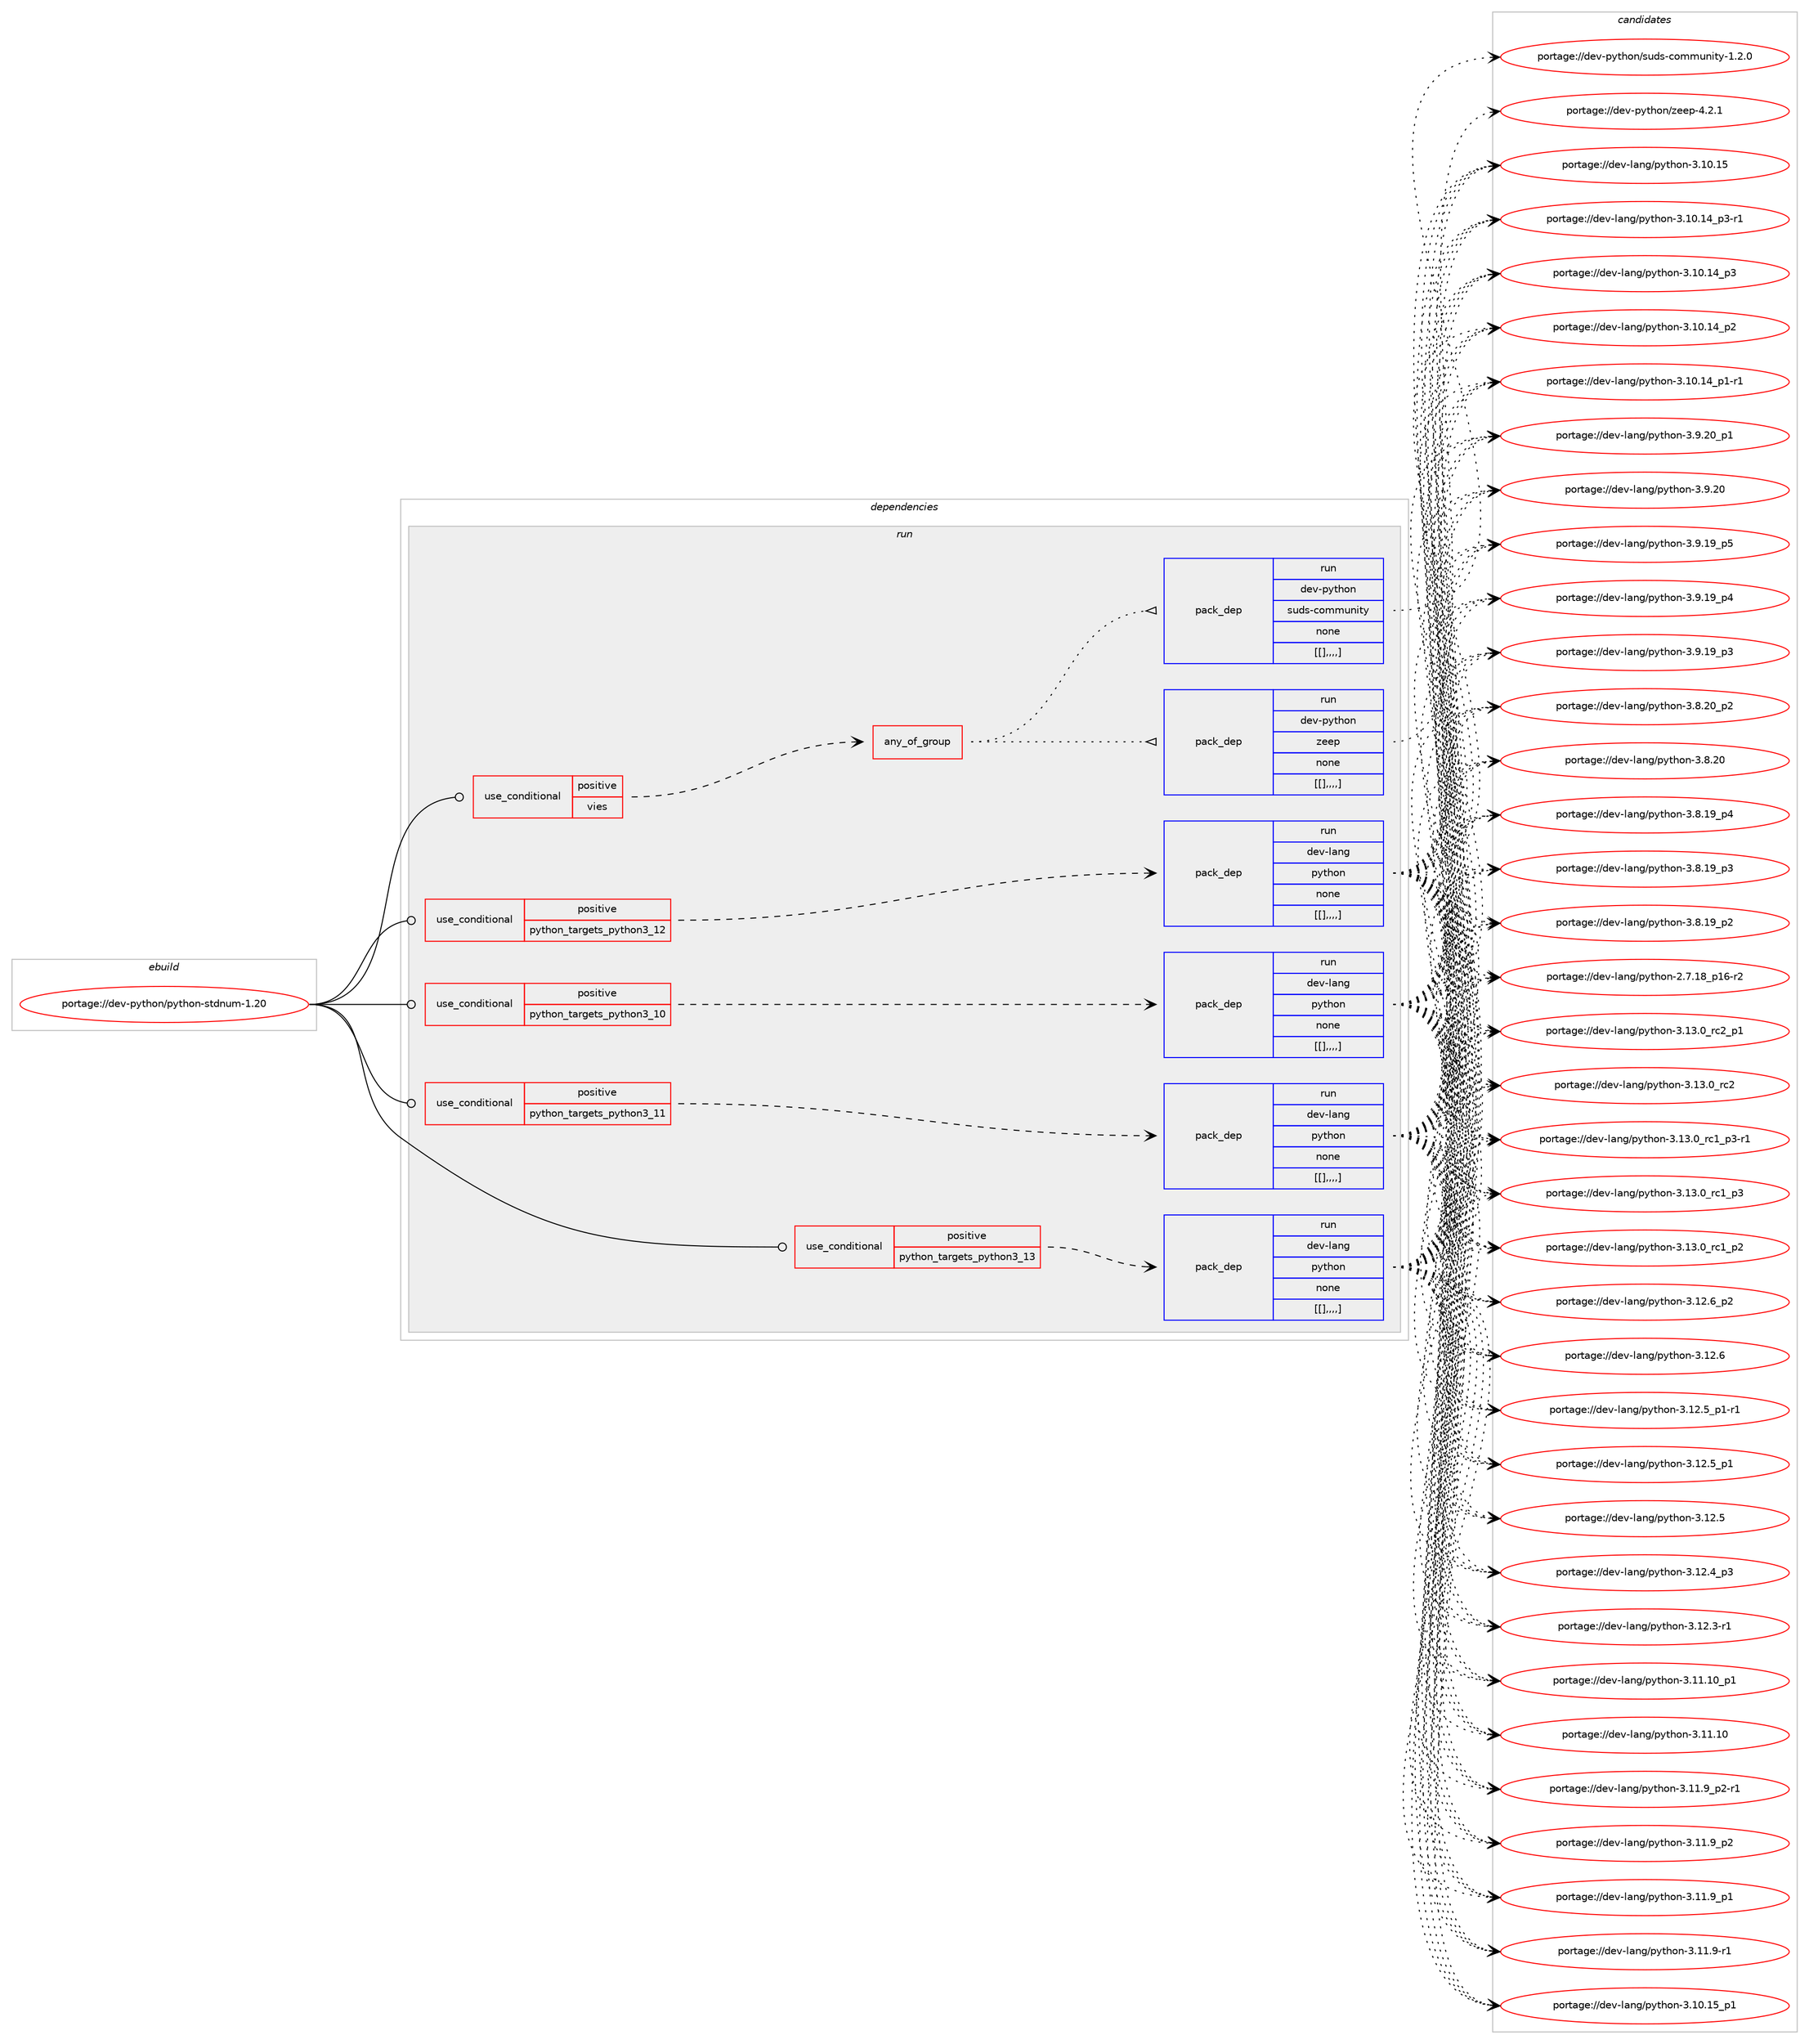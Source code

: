 digraph prolog {

# *************
# Graph options
# *************

newrank=true;
concentrate=true;
compound=true;
graph [rankdir=LR,fontname=Helvetica,fontsize=10,ranksep=1.5];#, ranksep=2.5, nodesep=0.2];
edge  [arrowhead=vee];
node  [fontname=Helvetica,fontsize=10];

# **********
# The ebuild
# **********

subgraph cluster_leftcol {
color=gray;
label=<<i>ebuild</i>>;
id [label="portage://dev-python/python-stdnum-1.20", color=red, width=4, href="../dev-python/python-stdnum-1.20.svg"];
}

# ****************
# The dependencies
# ****************

subgraph cluster_midcol {
color=gray;
label=<<i>dependencies</i>>;
subgraph cluster_compile {
fillcolor="#eeeeee";
style=filled;
label=<<i>compile</i>>;
}
subgraph cluster_compileandrun {
fillcolor="#eeeeee";
style=filled;
label=<<i>compile and run</i>>;
}
subgraph cluster_run {
fillcolor="#eeeeee";
style=filled;
label=<<i>run</i>>;
subgraph cond40058 {
dependency163539 [label=<<TABLE BORDER="0" CELLBORDER="1" CELLSPACING="0" CELLPADDING="4"><TR><TD ROWSPAN="3" CELLPADDING="10">use_conditional</TD></TR><TR><TD>positive</TD></TR><TR><TD>python_targets_python3_10</TD></TR></TABLE>>, shape=none, color=red];
subgraph pack122227 {
dependency163540 [label=<<TABLE BORDER="0" CELLBORDER="1" CELLSPACING="0" CELLPADDING="4" WIDTH="220"><TR><TD ROWSPAN="6" CELLPADDING="30">pack_dep</TD></TR><TR><TD WIDTH="110">run</TD></TR><TR><TD>dev-lang</TD></TR><TR><TD>python</TD></TR><TR><TD>none</TD></TR><TR><TD>[[],,,,]</TD></TR></TABLE>>, shape=none, color=blue];
}
dependency163539:e -> dependency163540:w [weight=20,style="dashed",arrowhead="vee"];
}
id:e -> dependency163539:w [weight=20,style="solid",arrowhead="odot"];
subgraph cond40059 {
dependency163541 [label=<<TABLE BORDER="0" CELLBORDER="1" CELLSPACING="0" CELLPADDING="4"><TR><TD ROWSPAN="3" CELLPADDING="10">use_conditional</TD></TR><TR><TD>positive</TD></TR><TR><TD>python_targets_python3_11</TD></TR></TABLE>>, shape=none, color=red];
subgraph pack122228 {
dependency163542 [label=<<TABLE BORDER="0" CELLBORDER="1" CELLSPACING="0" CELLPADDING="4" WIDTH="220"><TR><TD ROWSPAN="6" CELLPADDING="30">pack_dep</TD></TR><TR><TD WIDTH="110">run</TD></TR><TR><TD>dev-lang</TD></TR><TR><TD>python</TD></TR><TR><TD>none</TD></TR><TR><TD>[[],,,,]</TD></TR></TABLE>>, shape=none, color=blue];
}
dependency163541:e -> dependency163542:w [weight=20,style="dashed",arrowhead="vee"];
}
id:e -> dependency163541:w [weight=20,style="solid",arrowhead="odot"];
subgraph cond40060 {
dependency163543 [label=<<TABLE BORDER="0" CELLBORDER="1" CELLSPACING="0" CELLPADDING="4"><TR><TD ROWSPAN="3" CELLPADDING="10">use_conditional</TD></TR><TR><TD>positive</TD></TR><TR><TD>python_targets_python3_12</TD></TR></TABLE>>, shape=none, color=red];
subgraph pack122229 {
dependency163544 [label=<<TABLE BORDER="0" CELLBORDER="1" CELLSPACING="0" CELLPADDING="4" WIDTH="220"><TR><TD ROWSPAN="6" CELLPADDING="30">pack_dep</TD></TR><TR><TD WIDTH="110">run</TD></TR><TR><TD>dev-lang</TD></TR><TR><TD>python</TD></TR><TR><TD>none</TD></TR><TR><TD>[[],,,,]</TD></TR></TABLE>>, shape=none, color=blue];
}
dependency163543:e -> dependency163544:w [weight=20,style="dashed",arrowhead="vee"];
}
id:e -> dependency163543:w [weight=20,style="solid",arrowhead="odot"];
subgraph cond40061 {
dependency163545 [label=<<TABLE BORDER="0" CELLBORDER="1" CELLSPACING="0" CELLPADDING="4"><TR><TD ROWSPAN="3" CELLPADDING="10">use_conditional</TD></TR><TR><TD>positive</TD></TR><TR><TD>python_targets_python3_13</TD></TR></TABLE>>, shape=none, color=red];
subgraph pack122230 {
dependency163546 [label=<<TABLE BORDER="0" CELLBORDER="1" CELLSPACING="0" CELLPADDING="4" WIDTH="220"><TR><TD ROWSPAN="6" CELLPADDING="30">pack_dep</TD></TR><TR><TD WIDTH="110">run</TD></TR><TR><TD>dev-lang</TD></TR><TR><TD>python</TD></TR><TR><TD>none</TD></TR><TR><TD>[[],,,,]</TD></TR></TABLE>>, shape=none, color=blue];
}
dependency163545:e -> dependency163546:w [weight=20,style="dashed",arrowhead="vee"];
}
id:e -> dependency163545:w [weight=20,style="solid",arrowhead="odot"];
subgraph cond40062 {
dependency163547 [label=<<TABLE BORDER="0" CELLBORDER="1" CELLSPACING="0" CELLPADDING="4"><TR><TD ROWSPAN="3" CELLPADDING="10">use_conditional</TD></TR><TR><TD>positive</TD></TR><TR><TD>vies</TD></TR></TABLE>>, shape=none, color=red];
subgraph any1104 {
dependency163548 [label=<<TABLE BORDER="0" CELLBORDER="1" CELLSPACING="0" CELLPADDING="4"><TR><TD CELLPADDING="10">any_of_group</TD></TR></TABLE>>, shape=none, color=red];subgraph pack122231 {
dependency163549 [label=<<TABLE BORDER="0" CELLBORDER="1" CELLSPACING="0" CELLPADDING="4" WIDTH="220"><TR><TD ROWSPAN="6" CELLPADDING="30">pack_dep</TD></TR><TR><TD WIDTH="110">run</TD></TR><TR><TD>dev-python</TD></TR><TR><TD>zeep</TD></TR><TR><TD>none</TD></TR><TR><TD>[[],,,,]</TD></TR></TABLE>>, shape=none, color=blue];
}
dependency163548:e -> dependency163549:w [weight=20,style="dotted",arrowhead="oinv"];
subgraph pack122232 {
dependency163550 [label=<<TABLE BORDER="0" CELLBORDER="1" CELLSPACING="0" CELLPADDING="4" WIDTH="220"><TR><TD ROWSPAN="6" CELLPADDING="30">pack_dep</TD></TR><TR><TD WIDTH="110">run</TD></TR><TR><TD>dev-python</TD></TR><TR><TD>suds-community</TD></TR><TR><TD>none</TD></TR><TR><TD>[[],,,,]</TD></TR></TABLE>>, shape=none, color=blue];
}
dependency163548:e -> dependency163550:w [weight=20,style="dotted",arrowhead="oinv"];
}
dependency163547:e -> dependency163548:w [weight=20,style="dashed",arrowhead="vee"];
}
id:e -> dependency163547:w [weight=20,style="solid",arrowhead="odot"];
}
}

# **************
# The candidates
# **************

subgraph cluster_choices {
rank=same;
color=gray;
label=<<i>candidates</i>>;

subgraph choice122227 {
color=black;
nodesep=1;
choice100101118451089711010347112121116104111110455146495146489511499509511249 [label="portage://dev-lang/python-3.13.0_rc2_p1", color=red, width=4,href="../dev-lang/python-3.13.0_rc2_p1.svg"];
choice10010111845108971101034711212111610411111045514649514648951149950 [label="portage://dev-lang/python-3.13.0_rc2", color=red, width=4,href="../dev-lang/python-3.13.0_rc2.svg"];
choice1001011184510897110103471121211161041111104551464951464895114994995112514511449 [label="portage://dev-lang/python-3.13.0_rc1_p3-r1", color=red, width=4,href="../dev-lang/python-3.13.0_rc1_p3-r1.svg"];
choice100101118451089711010347112121116104111110455146495146489511499499511251 [label="portage://dev-lang/python-3.13.0_rc1_p3", color=red, width=4,href="../dev-lang/python-3.13.0_rc1_p3.svg"];
choice100101118451089711010347112121116104111110455146495146489511499499511250 [label="portage://dev-lang/python-3.13.0_rc1_p2", color=red, width=4,href="../dev-lang/python-3.13.0_rc1_p2.svg"];
choice100101118451089711010347112121116104111110455146495046549511250 [label="portage://dev-lang/python-3.12.6_p2", color=red, width=4,href="../dev-lang/python-3.12.6_p2.svg"];
choice10010111845108971101034711212111610411111045514649504654 [label="portage://dev-lang/python-3.12.6", color=red, width=4,href="../dev-lang/python-3.12.6.svg"];
choice1001011184510897110103471121211161041111104551464950465395112494511449 [label="portage://dev-lang/python-3.12.5_p1-r1", color=red, width=4,href="../dev-lang/python-3.12.5_p1-r1.svg"];
choice100101118451089711010347112121116104111110455146495046539511249 [label="portage://dev-lang/python-3.12.5_p1", color=red, width=4,href="../dev-lang/python-3.12.5_p1.svg"];
choice10010111845108971101034711212111610411111045514649504653 [label="portage://dev-lang/python-3.12.5", color=red, width=4,href="../dev-lang/python-3.12.5.svg"];
choice100101118451089711010347112121116104111110455146495046529511251 [label="portage://dev-lang/python-3.12.4_p3", color=red, width=4,href="../dev-lang/python-3.12.4_p3.svg"];
choice100101118451089711010347112121116104111110455146495046514511449 [label="portage://dev-lang/python-3.12.3-r1", color=red, width=4,href="../dev-lang/python-3.12.3-r1.svg"];
choice10010111845108971101034711212111610411111045514649494649489511249 [label="portage://dev-lang/python-3.11.10_p1", color=red, width=4,href="../dev-lang/python-3.11.10_p1.svg"];
choice1001011184510897110103471121211161041111104551464949464948 [label="portage://dev-lang/python-3.11.10", color=red, width=4,href="../dev-lang/python-3.11.10.svg"];
choice1001011184510897110103471121211161041111104551464949465795112504511449 [label="portage://dev-lang/python-3.11.9_p2-r1", color=red, width=4,href="../dev-lang/python-3.11.9_p2-r1.svg"];
choice100101118451089711010347112121116104111110455146494946579511250 [label="portage://dev-lang/python-3.11.9_p2", color=red, width=4,href="../dev-lang/python-3.11.9_p2.svg"];
choice100101118451089711010347112121116104111110455146494946579511249 [label="portage://dev-lang/python-3.11.9_p1", color=red, width=4,href="../dev-lang/python-3.11.9_p1.svg"];
choice100101118451089711010347112121116104111110455146494946574511449 [label="portage://dev-lang/python-3.11.9-r1", color=red, width=4,href="../dev-lang/python-3.11.9-r1.svg"];
choice10010111845108971101034711212111610411111045514649484649539511249 [label="portage://dev-lang/python-3.10.15_p1", color=red, width=4,href="../dev-lang/python-3.10.15_p1.svg"];
choice1001011184510897110103471121211161041111104551464948464953 [label="portage://dev-lang/python-3.10.15", color=red, width=4,href="../dev-lang/python-3.10.15.svg"];
choice100101118451089711010347112121116104111110455146494846495295112514511449 [label="portage://dev-lang/python-3.10.14_p3-r1", color=red, width=4,href="../dev-lang/python-3.10.14_p3-r1.svg"];
choice10010111845108971101034711212111610411111045514649484649529511251 [label="portage://dev-lang/python-3.10.14_p3", color=red, width=4,href="../dev-lang/python-3.10.14_p3.svg"];
choice10010111845108971101034711212111610411111045514649484649529511250 [label="portage://dev-lang/python-3.10.14_p2", color=red, width=4,href="../dev-lang/python-3.10.14_p2.svg"];
choice100101118451089711010347112121116104111110455146494846495295112494511449 [label="portage://dev-lang/python-3.10.14_p1-r1", color=red, width=4,href="../dev-lang/python-3.10.14_p1-r1.svg"];
choice100101118451089711010347112121116104111110455146574650489511249 [label="portage://dev-lang/python-3.9.20_p1", color=red, width=4,href="../dev-lang/python-3.9.20_p1.svg"];
choice10010111845108971101034711212111610411111045514657465048 [label="portage://dev-lang/python-3.9.20", color=red, width=4,href="../dev-lang/python-3.9.20.svg"];
choice100101118451089711010347112121116104111110455146574649579511253 [label="portage://dev-lang/python-3.9.19_p5", color=red, width=4,href="../dev-lang/python-3.9.19_p5.svg"];
choice100101118451089711010347112121116104111110455146574649579511252 [label="portage://dev-lang/python-3.9.19_p4", color=red, width=4,href="../dev-lang/python-3.9.19_p4.svg"];
choice100101118451089711010347112121116104111110455146574649579511251 [label="portage://dev-lang/python-3.9.19_p3", color=red, width=4,href="../dev-lang/python-3.9.19_p3.svg"];
choice100101118451089711010347112121116104111110455146564650489511250 [label="portage://dev-lang/python-3.8.20_p2", color=red, width=4,href="../dev-lang/python-3.8.20_p2.svg"];
choice10010111845108971101034711212111610411111045514656465048 [label="portage://dev-lang/python-3.8.20", color=red, width=4,href="../dev-lang/python-3.8.20.svg"];
choice100101118451089711010347112121116104111110455146564649579511252 [label="portage://dev-lang/python-3.8.19_p4", color=red, width=4,href="../dev-lang/python-3.8.19_p4.svg"];
choice100101118451089711010347112121116104111110455146564649579511251 [label="portage://dev-lang/python-3.8.19_p3", color=red, width=4,href="../dev-lang/python-3.8.19_p3.svg"];
choice100101118451089711010347112121116104111110455146564649579511250 [label="portage://dev-lang/python-3.8.19_p2", color=red, width=4,href="../dev-lang/python-3.8.19_p2.svg"];
choice100101118451089711010347112121116104111110455046554649569511249544511450 [label="portage://dev-lang/python-2.7.18_p16-r2", color=red, width=4,href="../dev-lang/python-2.7.18_p16-r2.svg"];
dependency163540:e -> choice100101118451089711010347112121116104111110455146495146489511499509511249:w [style=dotted,weight="100"];
dependency163540:e -> choice10010111845108971101034711212111610411111045514649514648951149950:w [style=dotted,weight="100"];
dependency163540:e -> choice1001011184510897110103471121211161041111104551464951464895114994995112514511449:w [style=dotted,weight="100"];
dependency163540:e -> choice100101118451089711010347112121116104111110455146495146489511499499511251:w [style=dotted,weight="100"];
dependency163540:e -> choice100101118451089711010347112121116104111110455146495146489511499499511250:w [style=dotted,weight="100"];
dependency163540:e -> choice100101118451089711010347112121116104111110455146495046549511250:w [style=dotted,weight="100"];
dependency163540:e -> choice10010111845108971101034711212111610411111045514649504654:w [style=dotted,weight="100"];
dependency163540:e -> choice1001011184510897110103471121211161041111104551464950465395112494511449:w [style=dotted,weight="100"];
dependency163540:e -> choice100101118451089711010347112121116104111110455146495046539511249:w [style=dotted,weight="100"];
dependency163540:e -> choice10010111845108971101034711212111610411111045514649504653:w [style=dotted,weight="100"];
dependency163540:e -> choice100101118451089711010347112121116104111110455146495046529511251:w [style=dotted,weight="100"];
dependency163540:e -> choice100101118451089711010347112121116104111110455146495046514511449:w [style=dotted,weight="100"];
dependency163540:e -> choice10010111845108971101034711212111610411111045514649494649489511249:w [style=dotted,weight="100"];
dependency163540:e -> choice1001011184510897110103471121211161041111104551464949464948:w [style=dotted,weight="100"];
dependency163540:e -> choice1001011184510897110103471121211161041111104551464949465795112504511449:w [style=dotted,weight="100"];
dependency163540:e -> choice100101118451089711010347112121116104111110455146494946579511250:w [style=dotted,weight="100"];
dependency163540:e -> choice100101118451089711010347112121116104111110455146494946579511249:w [style=dotted,weight="100"];
dependency163540:e -> choice100101118451089711010347112121116104111110455146494946574511449:w [style=dotted,weight="100"];
dependency163540:e -> choice10010111845108971101034711212111610411111045514649484649539511249:w [style=dotted,weight="100"];
dependency163540:e -> choice1001011184510897110103471121211161041111104551464948464953:w [style=dotted,weight="100"];
dependency163540:e -> choice100101118451089711010347112121116104111110455146494846495295112514511449:w [style=dotted,weight="100"];
dependency163540:e -> choice10010111845108971101034711212111610411111045514649484649529511251:w [style=dotted,weight="100"];
dependency163540:e -> choice10010111845108971101034711212111610411111045514649484649529511250:w [style=dotted,weight="100"];
dependency163540:e -> choice100101118451089711010347112121116104111110455146494846495295112494511449:w [style=dotted,weight="100"];
dependency163540:e -> choice100101118451089711010347112121116104111110455146574650489511249:w [style=dotted,weight="100"];
dependency163540:e -> choice10010111845108971101034711212111610411111045514657465048:w [style=dotted,weight="100"];
dependency163540:e -> choice100101118451089711010347112121116104111110455146574649579511253:w [style=dotted,weight="100"];
dependency163540:e -> choice100101118451089711010347112121116104111110455146574649579511252:w [style=dotted,weight="100"];
dependency163540:e -> choice100101118451089711010347112121116104111110455146574649579511251:w [style=dotted,weight="100"];
dependency163540:e -> choice100101118451089711010347112121116104111110455146564650489511250:w [style=dotted,weight="100"];
dependency163540:e -> choice10010111845108971101034711212111610411111045514656465048:w [style=dotted,weight="100"];
dependency163540:e -> choice100101118451089711010347112121116104111110455146564649579511252:w [style=dotted,weight="100"];
dependency163540:e -> choice100101118451089711010347112121116104111110455146564649579511251:w [style=dotted,weight="100"];
dependency163540:e -> choice100101118451089711010347112121116104111110455146564649579511250:w [style=dotted,weight="100"];
dependency163540:e -> choice100101118451089711010347112121116104111110455046554649569511249544511450:w [style=dotted,weight="100"];
}
subgraph choice122228 {
color=black;
nodesep=1;
choice100101118451089711010347112121116104111110455146495146489511499509511249 [label="portage://dev-lang/python-3.13.0_rc2_p1", color=red, width=4,href="../dev-lang/python-3.13.0_rc2_p1.svg"];
choice10010111845108971101034711212111610411111045514649514648951149950 [label="portage://dev-lang/python-3.13.0_rc2", color=red, width=4,href="../dev-lang/python-3.13.0_rc2.svg"];
choice1001011184510897110103471121211161041111104551464951464895114994995112514511449 [label="portage://dev-lang/python-3.13.0_rc1_p3-r1", color=red, width=4,href="../dev-lang/python-3.13.0_rc1_p3-r1.svg"];
choice100101118451089711010347112121116104111110455146495146489511499499511251 [label="portage://dev-lang/python-3.13.0_rc1_p3", color=red, width=4,href="../dev-lang/python-3.13.0_rc1_p3.svg"];
choice100101118451089711010347112121116104111110455146495146489511499499511250 [label="portage://dev-lang/python-3.13.0_rc1_p2", color=red, width=4,href="../dev-lang/python-3.13.0_rc1_p2.svg"];
choice100101118451089711010347112121116104111110455146495046549511250 [label="portage://dev-lang/python-3.12.6_p2", color=red, width=4,href="../dev-lang/python-3.12.6_p2.svg"];
choice10010111845108971101034711212111610411111045514649504654 [label="portage://dev-lang/python-3.12.6", color=red, width=4,href="../dev-lang/python-3.12.6.svg"];
choice1001011184510897110103471121211161041111104551464950465395112494511449 [label="portage://dev-lang/python-3.12.5_p1-r1", color=red, width=4,href="../dev-lang/python-3.12.5_p1-r1.svg"];
choice100101118451089711010347112121116104111110455146495046539511249 [label="portage://dev-lang/python-3.12.5_p1", color=red, width=4,href="../dev-lang/python-3.12.5_p1.svg"];
choice10010111845108971101034711212111610411111045514649504653 [label="portage://dev-lang/python-3.12.5", color=red, width=4,href="../dev-lang/python-3.12.5.svg"];
choice100101118451089711010347112121116104111110455146495046529511251 [label="portage://dev-lang/python-3.12.4_p3", color=red, width=4,href="../dev-lang/python-3.12.4_p3.svg"];
choice100101118451089711010347112121116104111110455146495046514511449 [label="portage://dev-lang/python-3.12.3-r1", color=red, width=4,href="../dev-lang/python-3.12.3-r1.svg"];
choice10010111845108971101034711212111610411111045514649494649489511249 [label="portage://dev-lang/python-3.11.10_p1", color=red, width=4,href="../dev-lang/python-3.11.10_p1.svg"];
choice1001011184510897110103471121211161041111104551464949464948 [label="portage://dev-lang/python-3.11.10", color=red, width=4,href="../dev-lang/python-3.11.10.svg"];
choice1001011184510897110103471121211161041111104551464949465795112504511449 [label="portage://dev-lang/python-3.11.9_p2-r1", color=red, width=4,href="../dev-lang/python-3.11.9_p2-r1.svg"];
choice100101118451089711010347112121116104111110455146494946579511250 [label="portage://dev-lang/python-3.11.9_p2", color=red, width=4,href="../dev-lang/python-3.11.9_p2.svg"];
choice100101118451089711010347112121116104111110455146494946579511249 [label="portage://dev-lang/python-3.11.9_p1", color=red, width=4,href="../dev-lang/python-3.11.9_p1.svg"];
choice100101118451089711010347112121116104111110455146494946574511449 [label="portage://dev-lang/python-3.11.9-r1", color=red, width=4,href="../dev-lang/python-3.11.9-r1.svg"];
choice10010111845108971101034711212111610411111045514649484649539511249 [label="portage://dev-lang/python-3.10.15_p1", color=red, width=4,href="../dev-lang/python-3.10.15_p1.svg"];
choice1001011184510897110103471121211161041111104551464948464953 [label="portage://dev-lang/python-3.10.15", color=red, width=4,href="../dev-lang/python-3.10.15.svg"];
choice100101118451089711010347112121116104111110455146494846495295112514511449 [label="portage://dev-lang/python-3.10.14_p3-r1", color=red, width=4,href="../dev-lang/python-3.10.14_p3-r1.svg"];
choice10010111845108971101034711212111610411111045514649484649529511251 [label="portage://dev-lang/python-3.10.14_p3", color=red, width=4,href="../dev-lang/python-3.10.14_p3.svg"];
choice10010111845108971101034711212111610411111045514649484649529511250 [label="portage://dev-lang/python-3.10.14_p2", color=red, width=4,href="../dev-lang/python-3.10.14_p2.svg"];
choice100101118451089711010347112121116104111110455146494846495295112494511449 [label="portage://dev-lang/python-3.10.14_p1-r1", color=red, width=4,href="../dev-lang/python-3.10.14_p1-r1.svg"];
choice100101118451089711010347112121116104111110455146574650489511249 [label="portage://dev-lang/python-3.9.20_p1", color=red, width=4,href="../dev-lang/python-3.9.20_p1.svg"];
choice10010111845108971101034711212111610411111045514657465048 [label="portage://dev-lang/python-3.9.20", color=red, width=4,href="../dev-lang/python-3.9.20.svg"];
choice100101118451089711010347112121116104111110455146574649579511253 [label="portage://dev-lang/python-3.9.19_p5", color=red, width=4,href="../dev-lang/python-3.9.19_p5.svg"];
choice100101118451089711010347112121116104111110455146574649579511252 [label="portage://dev-lang/python-3.9.19_p4", color=red, width=4,href="../dev-lang/python-3.9.19_p4.svg"];
choice100101118451089711010347112121116104111110455146574649579511251 [label="portage://dev-lang/python-3.9.19_p3", color=red, width=4,href="../dev-lang/python-3.9.19_p3.svg"];
choice100101118451089711010347112121116104111110455146564650489511250 [label="portage://dev-lang/python-3.8.20_p2", color=red, width=4,href="../dev-lang/python-3.8.20_p2.svg"];
choice10010111845108971101034711212111610411111045514656465048 [label="portage://dev-lang/python-3.8.20", color=red, width=4,href="../dev-lang/python-3.8.20.svg"];
choice100101118451089711010347112121116104111110455146564649579511252 [label="portage://dev-lang/python-3.8.19_p4", color=red, width=4,href="../dev-lang/python-3.8.19_p4.svg"];
choice100101118451089711010347112121116104111110455146564649579511251 [label="portage://dev-lang/python-3.8.19_p3", color=red, width=4,href="../dev-lang/python-3.8.19_p3.svg"];
choice100101118451089711010347112121116104111110455146564649579511250 [label="portage://dev-lang/python-3.8.19_p2", color=red, width=4,href="../dev-lang/python-3.8.19_p2.svg"];
choice100101118451089711010347112121116104111110455046554649569511249544511450 [label="portage://dev-lang/python-2.7.18_p16-r2", color=red, width=4,href="../dev-lang/python-2.7.18_p16-r2.svg"];
dependency163542:e -> choice100101118451089711010347112121116104111110455146495146489511499509511249:w [style=dotted,weight="100"];
dependency163542:e -> choice10010111845108971101034711212111610411111045514649514648951149950:w [style=dotted,weight="100"];
dependency163542:e -> choice1001011184510897110103471121211161041111104551464951464895114994995112514511449:w [style=dotted,weight="100"];
dependency163542:e -> choice100101118451089711010347112121116104111110455146495146489511499499511251:w [style=dotted,weight="100"];
dependency163542:e -> choice100101118451089711010347112121116104111110455146495146489511499499511250:w [style=dotted,weight="100"];
dependency163542:e -> choice100101118451089711010347112121116104111110455146495046549511250:w [style=dotted,weight="100"];
dependency163542:e -> choice10010111845108971101034711212111610411111045514649504654:w [style=dotted,weight="100"];
dependency163542:e -> choice1001011184510897110103471121211161041111104551464950465395112494511449:w [style=dotted,weight="100"];
dependency163542:e -> choice100101118451089711010347112121116104111110455146495046539511249:w [style=dotted,weight="100"];
dependency163542:e -> choice10010111845108971101034711212111610411111045514649504653:w [style=dotted,weight="100"];
dependency163542:e -> choice100101118451089711010347112121116104111110455146495046529511251:w [style=dotted,weight="100"];
dependency163542:e -> choice100101118451089711010347112121116104111110455146495046514511449:w [style=dotted,weight="100"];
dependency163542:e -> choice10010111845108971101034711212111610411111045514649494649489511249:w [style=dotted,weight="100"];
dependency163542:e -> choice1001011184510897110103471121211161041111104551464949464948:w [style=dotted,weight="100"];
dependency163542:e -> choice1001011184510897110103471121211161041111104551464949465795112504511449:w [style=dotted,weight="100"];
dependency163542:e -> choice100101118451089711010347112121116104111110455146494946579511250:w [style=dotted,weight="100"];
dependency163542:e -> choice100101118451089711010347112121116104111110455146494946579511249:w [style=dotted,weight="100"];
dependency163542:e -> choice100101118451089711010347112121116104111110455146494946574511449:w [style=dotted,weight="100"];
dependency163542:e -> choice10010111845108971101034711212111610411111045514649484649539511249:w [style=dotted,weight="100"];
dependency163542:e -> choice1001011184510897110103471121211161041111104551464948464953:w [style=dotted,weight="100"];
dependency163542:e -> choice100101118451089711010347112121116104111110455146494846495295112514511449:w [style=dotted,weight="100"];
dependency163542:e -> choice10010111845108971101034711212111610411111045514649484649529511251:w [style=dotted,weight="100"];
dependency163542:e -> choice10010111845108971101034711212111610411111045514649484649529511250:w [style=dotted,weight="100"];
dependency163542:e -> choice100101118451089711010347112121116104111110455146494846495295112494511449:w [style=dotted,weight="100"];
dependency163542:e -> choice100101118451089711010347112121116104111110455146574650489511249:w [style=dotted,weight="100"];
dependency163542:e -> choice10010111845108971101034711212111610411111045514657465048:w [style=dotted,weight="100"];
dependency163542:e -> choice100101118451089711010347112121116104111110455146574649579511253:w [style=dotted,weight="100"];
dependency163542:e -> choice100101118451089711010347112121116104111110455146574649579511252:w [style=dotted,weight="100"];
dependency163542:e -> choice100101118451089711010347112121116104111110455146574649579511251:w [style=dotted,weight="100"];
dependency163542:e -> choice100101118451089711010347112121116104111110455146564650489511250:w [style=dotted,weight="100"];
dependency163542:e -> choice10010111845108971101034711212111610411111045514656465048:w [style=dotted,weight="100"];
dependency163542:e -> choice100101118451089711010347112121116104111110455146564649579511252:w [style=dotted,weight="100"];
dependency163542:e -> choice100101118451089711010347112121116104111110455146564649579511251:w [style=dotted,weight="100"];
dependency163542:e -> choice100101118451089711010347112121116104111110455146564649579511250:w [style=dotted,weight="100"];
dependency163542:e -> choice100101118451089711010347112121116104111110455046554649569511249544511450:w [style=dotted,weight="100"];
}
subgraph choice122229 {
color=black;
nodesep=1;
choice100101118451089711010347112121116104111110455146495146489511499509511249 [label="portage://dev-lang/python-3.13.0_rc2_p1", color=red, width=4,href="../dev-lang/python-3.13.0_rc2_p1.svg"];
choice10010111845108971101034711212111610411111045514649514648951149950 [label="portage://dev-lang/python-3.13.0_rc2", color=red, width=4,href="../dev-lang/python-3.13.0_rc2.svg"];
choice1001011184510897110103471121211161041111104551464951464895114994995112514511449 [label="portage://dev-lang/python-3.13.0_rc1_p3-r1", color=red, width=4,href="../dev-lang/python-3.13.0_rc1_p3-r1.svg"];
choice100101118451089711010347112121116104111110455146495146489511499499511251 [label="portage://dev-lang/python-3.13.0_rc1_p3", color=red, width=4,href="../dev-lang/python-3.13.0_rc1_p3.svg"];
choice100101118451089711010347112121116104111110455146495146489511499499511250 [label="portage://dev-lang/python-3.13.0_rc1_p2", color=red, width=4,href="../dev-lang/python-3.13.0_rc1_p2.svg"];
choice100101118451089711010347112121116104111110455146495046549511250 [label="portage://dev-lang/python-3.12.6_p2", color=red, width=4,href="../dev-lang/python-3.12.6_p2.svg"];
choice10010111845108971101034711212111610411111045514649504654 [label="portage://dev-lang/python-3.12.6", color=red, width=4,href="../dev-lang/python-3.12.6.svg"];
choice1001011184510897110103471121211161041111104551464950465395112494511449 [label="portage://dev-lang/python-3.12.5_p1-r1", color=red, width=4,href="../dev-lang/python-3.12.5_p1-r1.svg"];
choice100101118451089711010347112121116104111110455146495046539511249 [label="portage://dev-lang/python-3.12.5_p1", color=red, width=4,href="../dev-lang/python-3.12.5_p1.svg"];
choice10010111845108971101034711212111610411111045514649504653 [label="portage://dev-lang/python-3.12.5", color=red, width=4,href="../dev-lang/python-3.12.5.svg"];
choice100101118451089711010347112121116104111110455146495046529511251 [label="portage://dev-lang/python-3.12.4_p3", color=red, width=4,href="../dev-lang/python-3.12.4_p3.svg"];
choice100101118451089711010347112121116104111110455146495046514511449 [label="portage://dev-lang/python-3.12.3-r1", color=red, width=4,href="../dev-lang/python-3.12.3-r1.svg"];
choice10010111845108971101034711212111610411111045514649494649489511249 [label="portage://dev-lang/python-3.11.10_p1", color=red, width=4,href="../dev-lang/python-3.11.10_p1.svg"];
choice1001011184510897110103471121211161041111104551464949464948 [label="portage://dev-lang/python-3.11.10", color=red, width=4,href="../dev-lang/python-3.11.10.svg"];
choice1001011184510897110103471121211161041111104551464949465795112504511449 [label="portage://dev-lang/python-3.11.9_p2-r1", color=red, width=4,href="../dev-lang/python-3.11.9_p2-r1.svg"];
choice100101118451089711010347112121116104111110455146494946579511250 [label="portage://dev-lang/python-3.11.9_p2", color=red, width=4,href="../dev-lang/python-3.11.9_p2.svg"];
choice100101118451089711010347112121116104111110455146494946579511249 [label="portage://dev-lang/python-3.11.9_p1", color=red, width=4,href="../dev-lang/python-3.11.9_p1.svg"];
choice100101118451089711010347112121116104111110455146494946574511449 [label="portage://dev-lang/python-3.11.9-r1", color=red, width=4,href="../dev-lang/python-3.11.9-r1.svg"];
choice10010111845108971101034711212111610411111045514649484649539511249 [label="portage://dev-lang/python-3.10.15_p1", color=red, width=4,href="../dev-lang/python-3.10.15_p1.svg"];
choice1001011184510897110103471121211161041111104551464948464953 [label="portage://dev-lang/python-3.10.15", color=red, width=4,href="../dev-lang/python-3.10.15.svg"];
choice100101118451089711010347112121116104111110455146494846495295112514511449 [label="portage://dev-lang/python-3.10.14_p3-r1", color=red, width=4,href="../dev-lang/python-3.10.14_p3-r1.svg"];
choice10010111845108971101034711212111610411111045514649484649529511251 [label="portage://dev-lang/python-3.10.14_p3", color=red, width=4,href="../dev-lang/python-3.10.14_p3.svg"];
choice10010111845108971101034711212111610411111045514649484649529511250 [label="portage://dev-lang/python-3.10.14_p2", color=red, width=4,href="../dev-lang/python-3.10.14_p2.svg"];
choice100101118451089711010347112121116104111110455146494846495295112494511449 [label="portage://dev-lang/python-3.10.14_p1-r1", color=red, width=4,href="../dev-lang/python-3.10.14_p1-r1.svg"];
choice100101118451089711010347112121116104111110455146574650489511249 [label="portage://dev-lang/python-3.9.20_p1", color=red, width=4,href="../dev-lang/python-3.9.20_p1.svg"];
choice10010111845108971101034711212111610411111045514657465048 [label="portage://dev-lang/python-3.9.20", color=red, width=4,href="../dev-lang/python-3.9.20.svg"];
choice100101118451089711010347112121116104111110455146574649579511253 [label="portage://dev-lang/python-3.9.19_p5", color=red, width=4,href="../dev-lang/python-3.9.19_p5.svg"];
choice100101118451089711010347112121116104111110455146574649579511252 [label="portage://dev-lang/python-3.9.19_p4", color=red, width=4,href="../dev-lang/python-3.9.19_p4.svg"];
choice100101118451089711010347112121116104111110455146574649579511251 [label="portage://dev-lang/python-3.9.19_p3", color=red, width=4,href="../dev-lang/python-3.9.19_p3.svg"];
choice100101118451089711010347112121116104111110455146564650489511250 [label="portage://dev-lang/python-3.8.20_p2", color=red, width=4,href="../dev-lang/python-3.8.20_p2.svg"];
choice10010111845108971101034711212111610411111045514656465048 [label="portage://dev-lang/python-3.8.20", color=red, width=4,href="../dev-lang/python-3.8.20.svg"];
choice100101118451089711010347112121116104111110455146564649579511252 [label="portage://dev-lang/python-3.8.19_p4", color=red, width=4,href="../dev-lang/python-3.8.19_p4.svg"];
choice100101118451089711010347112121116104111110455146564649579511251 [label="portage://dev-lang/python-3.8.19_p3", color=red, width=4,href="../dev-lang/python-3.8.19_p3.svg"];
choice100101118451089711010347112121116104111110455146564649579511250 [label="portage://dev-lang/python-3.8.19_p2", color=red, width=4,href="../dev-lang/python-3.8.19_p2.svg"];
choice100101118451089711010347112121116104111110455046554649569511249544511450 [label="portage://dev-lang/python-2.7.18_p16-r2", color=red, width=4,href="../dev-lang/python-2.7.18_p16-r2.svg"];
dependency163544:e -> choice100101118451089711010347112121116104111110455146495146489511499509511249:w [style=dotted,weight="100"];
dependency163544:e -> choice10010111845108971101034711212111610411111045514649514648951149950:w [style=dotted,weight="100"];
dependency163544:e -> choice1001011184510897110103471121211161041111104551464951464895114994995112514511449:w [style=dotted,weight="100"];
dependency163544:e -> choice100101118451089711010347112121116104111110455146495146489511499499511251:w [style=dotted,weight="100"];
dependency163544:e -> choice100101118451089711010347112121116104111110455146495146489511499499511250:w [style=dotted,weight="100"];
dependency163544:e -> choice100101118451089711010347112121116104111110455146495046549511250:w [style=dotted,weight="100"];
dependency163544:e -> choice10010111845108971101034711212111610411111045514649504654:w [style=dotted,weight="100"];
dependency163544:e -> choice1001011184510897110103471121211161041111104551464950465395112494511449:w [style=dotted,weight="100"];
dependency163544:e -> choice100101118451089711010347112121116104111110455146495046539511249:w [style=dotted,weight="100"];
dependency163544:e -> choice10010111845108971101034711212111610411111045514649504653:w [style=dotted,weight="100"];
dependency163544:e -> choice100101118451089711010347112121116104111110455146495046529511251:w [style=dotted,weight="100"];
dependency163544:e -> choice100101118451089711010347112121116104111110455146495046514511449:w [style=dotted,weight="100"];
dependency163544:e -> choice10010111845108971101034711212111610411111045514649494649489511249:w [style=dotted,weight="100"];
dependency163544:e -> choice1001011184510897110103471121211161041111104551464949464948:w [style=dotted,weight="100"];
dependency163544:e -> choice1001011184510897110103471121211161041111104551464949465795112504511449:w [style=dotted,weight="100"];
dependency163544:e -> choice100101118451089711010347112121116104111110455146494946579511250:w [style=dotted,weight="100"];
dependency163544:e -> choice100101118451089711010347112121116104111110455146494946579511249:w [style=dotted,weight="100"];
dependency163544:e -> choice100101118451089711010347112121116104111110455146494946574511449:w [style=dotted,weight="100"];
dependency163544:e -> choice10010111845108971101034711212111610411111045514649484649539511249:w [style=dotted,weight="100"];
dependency163544:e -> choice1001011184510897110103471121211161041111104551464948464953:w [style=dotted,weight="100"];
dependency163544:e -> choice100101118451089711010347112121116104111110455146494846495295112514511449:w [style=dotted,weight="100"];
dependency163544:e -> choice10010111845108971101034711212111610411111045514649484649529511251:w [style=dotted,weight="100"];
dependency163544:e -> choice10010111845108971101034711212111610411111045514649484649529511250:w [style=dotted,weight="100"];
dependency163544:e -> choice100101118451089711010347112121116104111110455146494846495295112494511449:w [style=dotted,weight="100"];
dependency163544:e -> choice100101118451089711010347112121116104111110455146574650489511249:w [style=dotted,weight="100"];
dependency163544:e -> choice10010111845108971101034711212111610411111045514657465048:w [style=dotted,weight="100"];
dependency163544:e -> choice100101118451089711010347112121116104111110455146574649579511253:w [style=dotted,weight="100"];
dependency163544:e -> choice100101118451089711010347112121116104111110455146574649579511252:w [style=dotted,weight="100"];
dependency163544:e -> choice100101118451089711010347112121116104111110455146574649579511251:w [style=dotted,weight="100"];
dependency163544:e -> choice100101118451089711010347112121116104111110455146564650489511250:w [style=dotted,weight="100"];
dependency163544:e -> choice10010111845108971101034711212111610411111045514656465048:w [style=dotted,weight="100"];
dependency163544:e -> choice100101118451089711010347112121116104111110455146564649579511252:w [style=dotted,weight="100"];
dependency163544:e -> choice100101118451089711010347112121116104111110455146564649579511251:w [style=dotted,weight="100"];
dependency163544:e -> choice100101118451089711010347112121116104111110455146564649579511250:w [style=dotted,weight="100"];
dependency163544:e -> choice100101118451089711010347112121116104111110455046554649569511249544511450:w [style=dotted,weight="100"];
}
subgraph choice122230 {
color=black;
nodesep=1;
choice100101118451089711010347112121116104111110455146495146489511499509511249 [label="portage://dev-lang/python-3.13.0_rc2_p1", color=red, width=4,href="../dev-lang/python-3.13.0_rc2_p1.svg"];
choice10010111845108971101034711212111610411111045514649514648951149950 [label="portage://dev-lang/python-3.13.0_rc2", color=red, width=4,href="../dev-lang/python-3.13.0_rc2.svg"];
choice1001011184510897110103471121211161041111104551464951464895114994995112514511449 [label="portage://dev-lang/python-3.13.0_rc1_p3-r1", color=red, width=4,href="../dev-lang/python-3.13.0_rc1_p3-r1.svg"];
choice100101118451089711010347112121116104111110455146495146489511499499511251 [label="portage://dev-lang/python-3.13.0_rc1_p3", color=red, width=4,href="../dev-lang/python-3.13.0_rc1_p3.svg"];
choice100101118451089711010347112121116104111110455146495146489511499499511250 [label="portage://dev-lang/python-3.13.0_rc1_p2", color=red, width=4,href="../dev-lang/python-3.13.0_rc1_p2.svg"];
choice100101118451089711010347112121116104111110455146495046549511250 [label="portage://dev-lang/python-3.12.6_p2", color=red, width=4,href="../dev-lang/python-3.12.6_p2.svg"];
choice10010111845108971101034711212111610411111045514649504654 [label="portage://dev-lang/python-3.12.6", color=red, width=4,href="../dev-lang/python-3.12.6.svg"];
choice1001011184510897110103471121211161041111104551464950465395112494511449 [label="portage://dev-lang/python-3.12.5_p1-r1", color=red, width=4,href="../dev-lang/python-3.12.5_p1-r1.svg"];
choice100101118451089711010347112121116104111110455146495046539511249 [label="portage://dev-lang/python-3.12.5_p1", color=red, width=4,href="../dev-lang/python-3.12.5_p1.svg"];
choice10010111845108971101034711212111610411111045514649504653 [label="portage://dev-lang/python-3.12.5", color=red, width=4,href="../dev-lang/python-3.12.5.svg"];
choice100101118451089711010347112121116104111110455146495046529511251 [label="portage://dev-lang/python-3.12.4_p3", color=red, width=4,href="../dev-lang/python-3.12.4_p3.svg"];
choice100101118451089711010347112121116104111110455146495046514511449 [label="portage://dev-lang/python-3.12.3-r1", color=red, width=4,href="../dev-lang/python-3.12.3-r1.svg"];
choice10010111845108971101034711212111610411111045514649494649489511249 [label="portage://dev-lang/python-3.11.10_p1", color=red, width=4,href="../dev-lang/python-3.11.10_p1.svg"];
choice1001011184510897110103471121211161041111104551464949464948 [label="portage://dev-lang/python-3.11.10", color=red, width=4,href="../dev-lang/python-3.11.10.svg"];
choice1001011184510897110103471121211161041111104551464949465795112504511449 [label="portage://dev-lang/python-3.11.9_p2-r1", color=red, width=4,href="../dev-lang/python-3.11.9_p2-r1.svg"];
choice100101118451089711010347112121116104111110455146494946579511250 [label="portage://dev-lang/python-3.11.9_p2", color=red, width=4,href="../dev-lang/python-3.11.9_p2.svg"];
choice100101118451089711010347112121116104111110455146494946579511249 [label="portage://dev-lang/python-3.11.9_p1", color=red, width=4,href="../dev-lang/python-3.11.9_p1.svg"];
choice100101118451089711010347112121116104111110455146494946574511449 [label="portage://dev-lang/python-3.11.9-r1", color=red, width=4,href="../dev-lang/python-3.11.9-r1.svg"];
choice10010111845108971101034711212111610411111045514649484649539511249 [label="portage://dev-lang/python-3.10.15_p1", color=red, width=4,href="../dev-lang/python-3.10.15_p1.svg"];
choice1001011184510897110103471121211161041111104551464948464953 [label="portage://dev-lang/python-3.10.15", color=red, width=4,href="../dev-lang/python-3.10.15.svg"];
choice100101118451089711010347112121116104111110455146494846495295112514511449 [label="portage://dev-lang/python-3.10.14_p3-r1", color=red, width=4,href="../dev-lang/python-3.10.14_p3-r1.svg"];
choice10010111845108971101034711212111610411111045514649484649529511251 [label="portage://dev-lang/python-3.10.14_p3", color=red, width=4,href="../dev-lang/python-3.10.14_p3.svg"];
choice10010111845108971101034711212111610411111045514649484649529511250 [label="portage://dev-lang/python-3.10.14_p2", color=red, width=4,href="../dev-lang/python-3.10.14_p2.svg"];
choice100101118451089711010347112121116104111110455146494846495295112494511449 [label="portage://dev-lang/python-3.10.14_p1-r1", color=red, width=4,href="../dev-lang/python-3.10.14_p1-r1.svg"];
choice100101118451089711010347112121116104111110455146574650489511249 [label="portage://dev-lang/python-3.9.20_p1", color=red, width=4,href="../dev-lang/python-3.9.20_p1.svg"];
choice10010111845108971101034711212111610411111045514657465048 [label="portage://dev-lang/python-3.9.20", color=red, width=4,href="../dev-lang/python-3.9.20.svg"];
choice100101118451089711010347112121116104111110455146574649579511253 [label="portage://dev-lang/python-3.9.19_p5", color=red, width=4,href="../dev-lang/python-3.9.19_p5.svg"];
choice100101118451089711010347112121116104111110455146574649579511252 [label="portage://dev-lang/python-3.9.19_p4", color=red, width=4,href="../dev-lang/python-3.9.19_p4.svg"];
choice100101118451089711010347112121116104111110455146574649579511251 [label="portage://dev-lang/python-3.9.19_p3", color=red, width=4,href="../dev-lang/python-3.9.19_p3.svg"];
choice100101118451089711010347112121116104111110455146564650489511250 [label="portage://dev-lang/python-3.8.20_p2", color=red, width=4,href="../dev-lang/python-3.8.20_p2.svg"];
choice10010111845108971101034711212111610411111045514656465048 [label="portage://dev-lang/python-3.8.20", color=red, width=4,href="../dev-lang/python-3.8.20.svg"];
choice100101118451089711010347112121116104111110455146564649579511252 [label="portage://dev-lang/python-3.8.19_p4", color=red, width=4,href="../dev-lang/python-3.8.19_p4.svg"];
choice100101118451089711010347112121116104111110455146564649579511251 [label="portage://dev-lang/python-3.8.19_p3", color=red, width=4,href="../dev-lang/python-3.8.19_p3.svg"];
choice100101118451089711010347112121116104111110455146564649579511250 [label="portage://dev-lang/python-3.8.19_p2", color=red, width=4,href="../dev-lang/python-3.8.19_p2.svg"];
choice100101118451089711010347112121116104111110455046554649569511249544511450 [label="portage://dev-lang/python-2.7.18_p16-r2", color=red, width=4,href="../dev-lang/python-2.7.18_p16-r2.svg"];
dependency163546:e -> choice100101118451089711010347112121116104111110455146495146489511499509511249:w [style=dotted,weight="100"];
dependency163546:e -> choice10010111845108971101034711212111610411111045514649514648951149950:w [style=dotted,weight="100"];
dependency163546:e -> choice1001011184510897110103471121211161041111104551464951464895114994995112514511449:w [style=dotted,weight="100"];
dependency163546:e -> choice100101118451089711010347112121116104111110455146495146489511499499511251:w [style=dotted,weight="100"];
dependency163546:e -> choice100101118451089711010347112121116104111110455146495146489511499499511250:w [style=dotted,weight="100"];
dependency163546:e -> choice100101118451089711010347112121116104111110455146495046549511250:w [style=dotted,weight="100"];
dependency163546:e -> choice10010111845108971101034711212111610411111045514649504654:w [style=dotted,weight="100"];
dependency163546:e -> choice1001011184510897110103471121211161041111104551464950465395112494511449:w [style=dotted,weight="100"];
dependency163546:e -> choice100101118451089711010347112121116104111110455146495046539511249:w [style=dotted,weight="100"];
dependency163546:e -> choice10010111845108971101034711212111610411111045514649504653:w [style=dotted,weight="100"];
dependency163546:e -> choice100101118451089711010347112121116104111110455146495046529511251:w [style=dotted,weight="100"];
dependency163546:e -> choice100101118451089711010347112121116104111110455146495046514511449:w [style=dotted,weight="100"];
dependency163546:e -> choice10010111845108971101034711212111610411111045514649494649489511249:w [style=dotted,weight="100"];
dependency163546:e -> choice1001011184510897110103471121211161041111104551464949464948:w [style=dotted,weight="100"];
dependency163546:e -> choice1001011184510897110103471121211161041111104551464949465795112504511449:w [style=dotted,weight="100"];
dependency163546:e -> choice100101118451089711010347112121116104111110455146494946579511250:w [style=dotted,weight="100"];
dependency163546:e -> choice100101118451089711010347112121116104111110455146494946579511249:w [style=dotted,weight="100"];
dependency163546:e -> choice100101118451089711010347112121116104111110455146494946574511449:w [style=dotted,weight="100"];
dependency163546:e -> choice10010111845108971101034711212111610411111045514649484649539511249:w [style=dotted,weight="100"];
dependency163546:e -> choice1001011184510897110103471121211161041111104551464948464953:w [style=dotted,weight="100"];
dependency163546:e -> choice100101118451089711010347112121116104111110455146494846495295112514511449:w [style=dotted,weight="100"];
dependency163546:e -> choice10010111845108971101034711212111610411111045514649484649529511251:w [style=dotted,weight="100"];
dependency163546:e -> choice10010111845108971101034711212111610411111045514649484649529511250:w [style=dotted,weight="100"];
dependency163546:e -> choice100101118451089711010347112121116104111110455146494846495295112494511449:w [style=dotted,weight="100"];
dependency163546:e -> choice100101118451089711010347112121116104111110455146574650489511249:w [style=dotted,weight="100"];
dependency163546:e -> choice10010111845108971101034711212111610411111045514657465048:w [style=dotted,weight="100"];
dependency163546:e -> choice100101118451089711010347112121116104111110455146574649579511253:w [style=dotted,weight="100"];
dependency163546:e -> choice100101118451089711010347112121116104111110455146574649579511252:w [style=dotted,weight="100"];
dependency163546:e -> choice100101118451089711010347112121116104111110455146574649579511251:w [style=dotted,weight="100"];
dependency163546:e -> choice100101118451089711010347112121116104111110455146564650489511250:w [style=dotted,weight="100"];
dependency163546:e -> choice10010111845108971101034711212111610411111045514656465048:w [style=dotted,weight="100"];
dependency163546:e -> choice100101118451089711010347112121116104111110455146564649579511252:w [style=dotted,weight="100"];
dependency163546:e -> choice100101118451089711010347112121116104111110455146564649579511251:w [style=dotted,weight="100"];
dependency163546:e -> choice100101118451089711010347112121116104111110455146564649579511250:w [style=dotted,weight="100"];
dependency163546:e -> choice100101118451089711010347112121116104111110455046554649569511249544511450:w [style=dotted,weight="100"];
}
subgraph choice122231 {
color=black;
nodesep=1;
choice1001011184511212111610411111047122101101112455246504649 [label="portage://dev-python/zeep-4.2.1", color=red, width=4,href="../dev-python/zeep-4.2.1.svg"];
dependency163549:e -> choice1001011184511212111610411111047122101101112455246504649:w [style=dotted,weight="100"];
}
subgraph choice122232 {
color=black;
nodesep=1;
choice10010111845112121116104111110471151171001154599111109109117110105116121454946504648 [label="portage://dev-python/suds-community-1.2.0", color=red, width=4,href="../dev-python/suds-community-1.2.0.svg"];
dependency163550:e -> choice10010111845112121116104111110471151171001154599111109109117110105116121454946504648:w [style=dotted,weight="100"];
}
}

}
